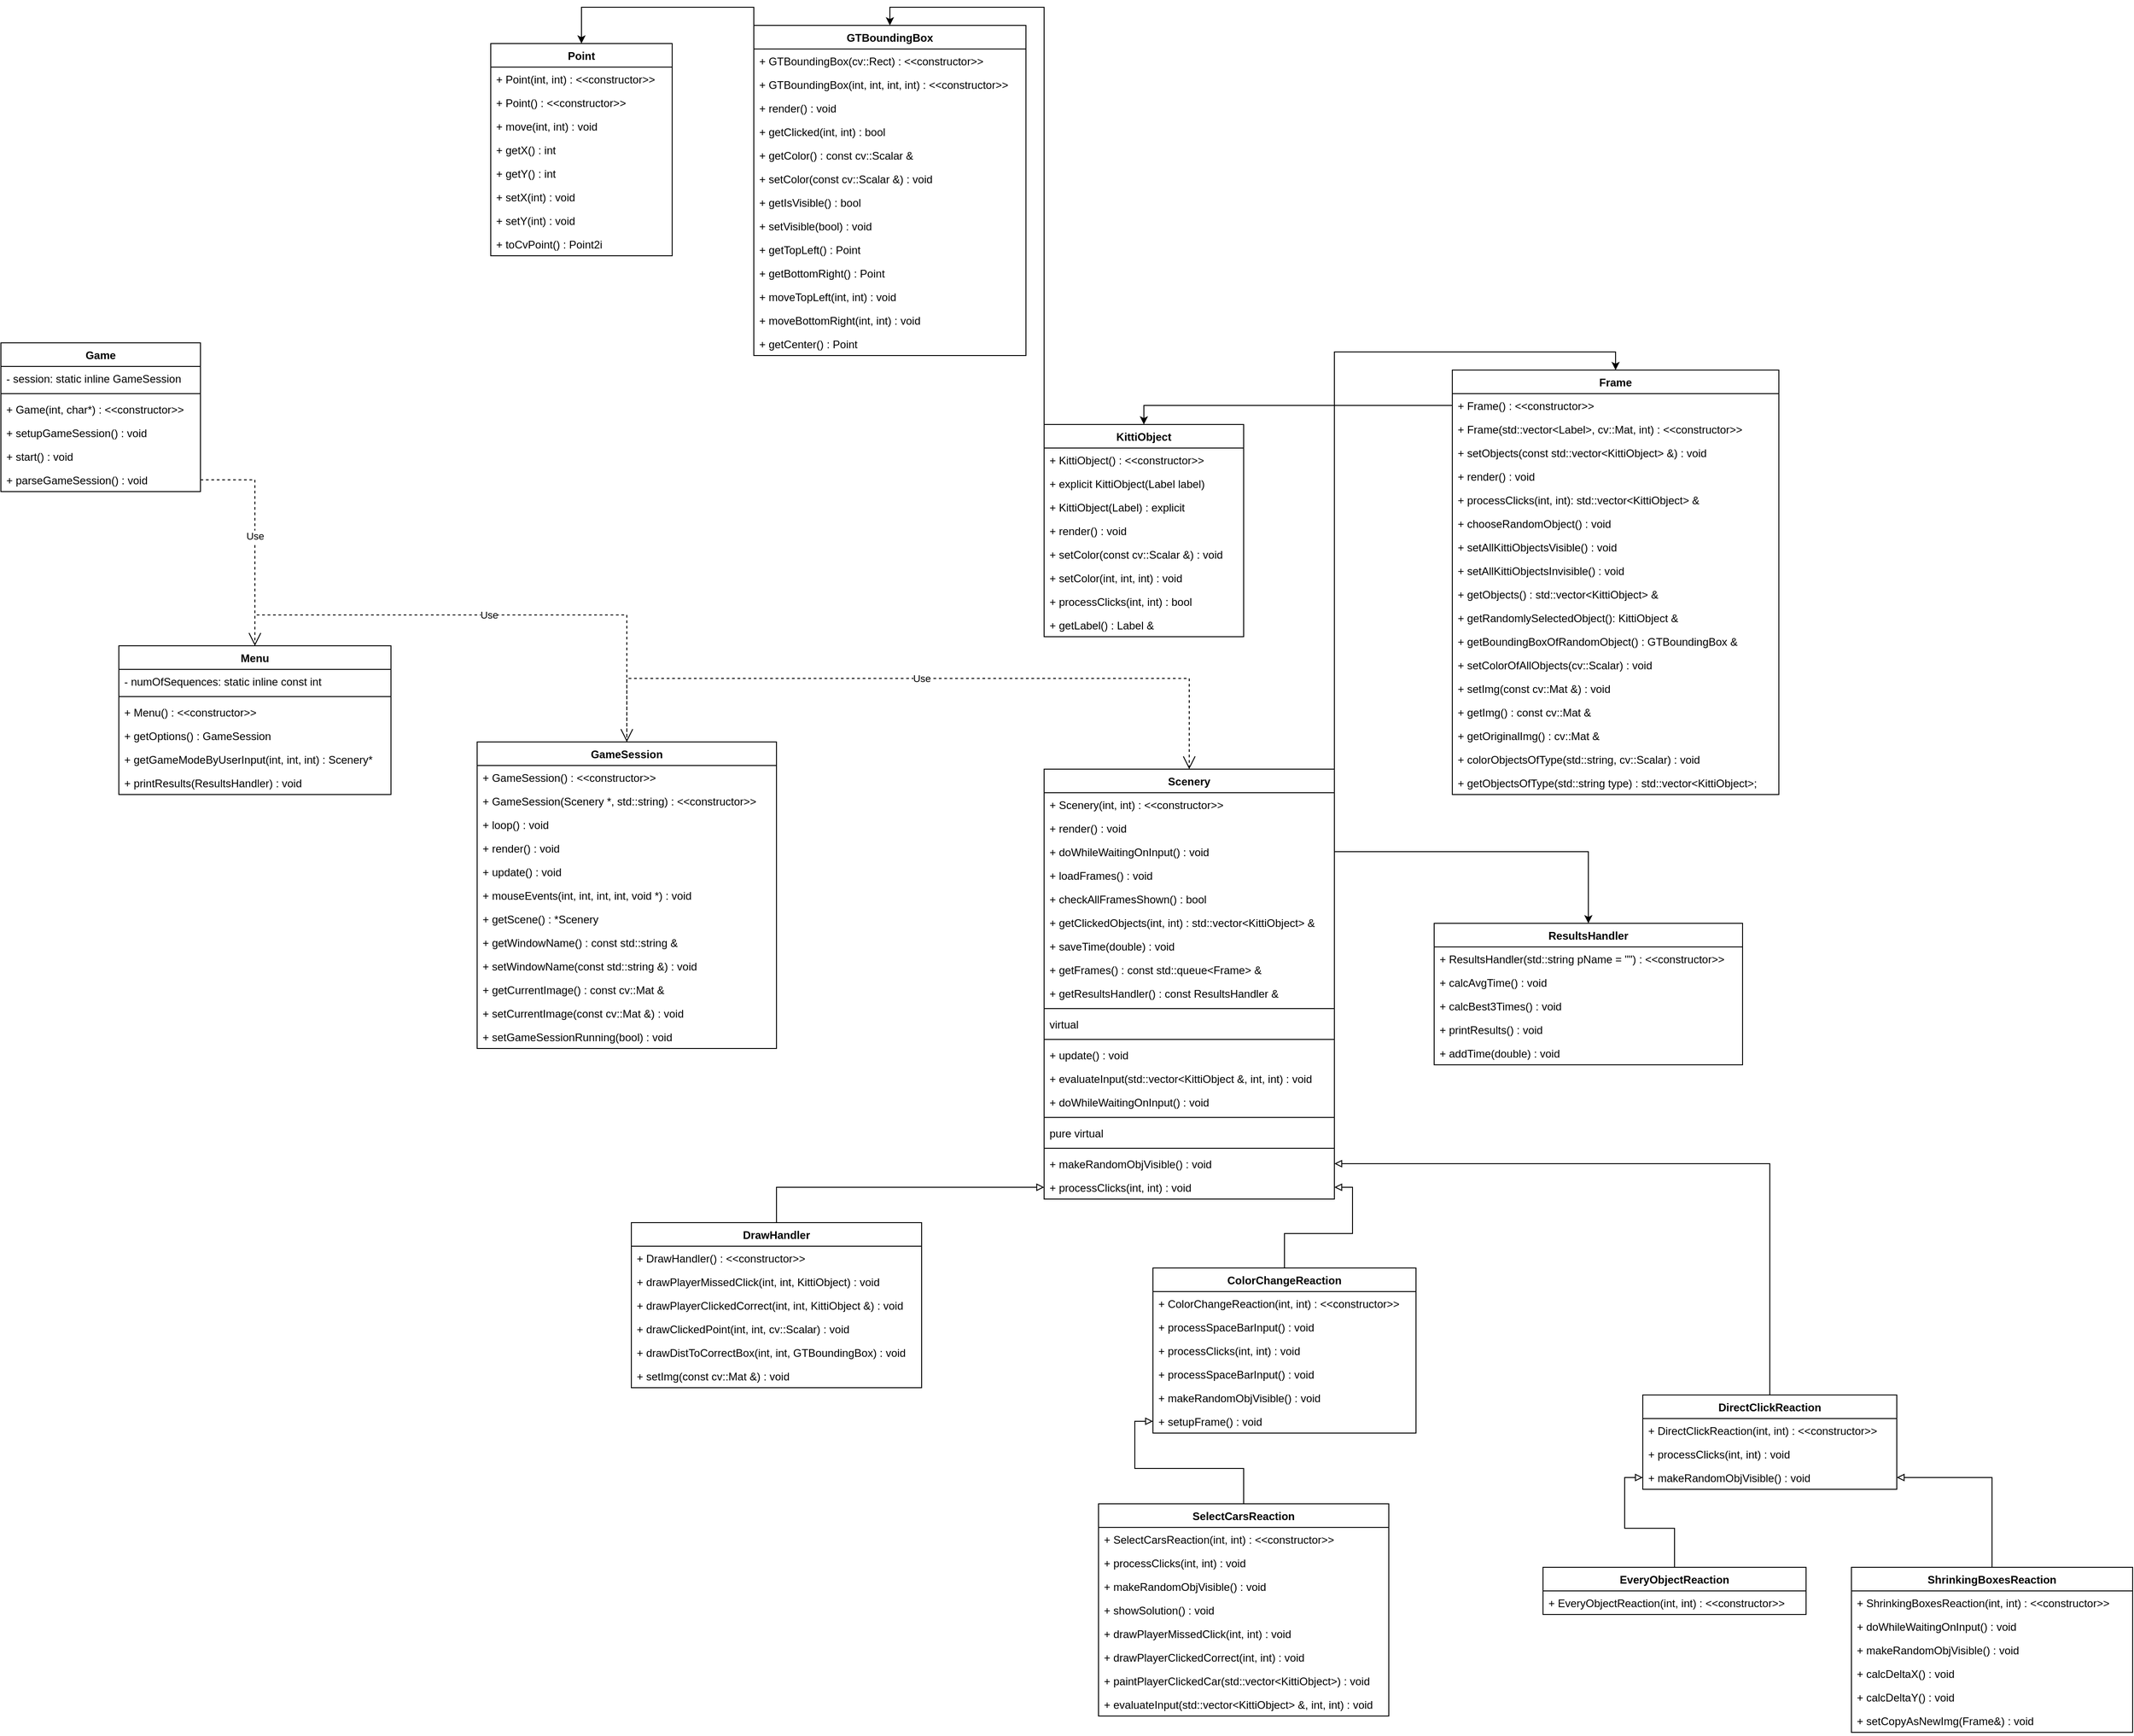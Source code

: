 <mxfile version="22.1.22" type="embed">
  <diagram id="x6piOwpeMdXFLb7wN4Yk" name="Page-1">
    <mxGraphModel dx="2147" dy="2115" grid="1" gridSize="10" guides="1" tooltips="1" connect="1" arrows="1" fold="1" page="1" pageScale="1" pageWidth="850" pageHeight="1100" math="0" shadow="0">
      <root>
        <mxCell id="0" />
        <mxCell id="1" parent="0" />
        <mxCell id="378" value="Game" style="swimlane;fontStyle=1;childLayout=stackLayout;horizontal=1;startSize=26;horizontalStack=0;resizeParent=1;resizeParentMax=0;resizeLast=0;collapsible=1;marginBottom=0;" vertex="1" parent="1">
          <mxGeometry x="-430" y="-30" width="220" height="164" as="geometry" />
        </mxCell>
        <mxCell id="379" value="- session: static inline GameSession" style="text;strokeColor=none;fillColor=none;align=left;verticalAlign=top;spacingLeft=4;spacingRight=4;overflow=hidden;rotatable=0;points=[[0,0.5],[1,0.5]];portConstraint=eastwest;" vertex="1" parent="378">
          <mxGeometry y="26" width="220" height="26" as="geometry" />
        </mxCell>
        <mxCell id="380" value="" style="line;strokeWidth=1;fillColor=none;align=left;verticalAlign=middle;spacingTop=-1;spacingLeft=3;spacingRight=3;rotatable=0;labelPosition=right;points=[];portConstraint=eastwest;" vertex="1" parent="378">
          <mxGeometry y="52" width="220" height="8" as="geometry" />
        </mxCell>
        <mxCell id="381" value="+ Game(int, char*) : &lt;&lt;constructor&gt;&gt;" style="text;strokeColor=none;fillColor=none;align=left;verticalAlign=top;spacingLeft=4;spacingRight=4;overflow=hidden;rotatable=0;points=[[0,0.5],[1,0.5]];portConstraint=eastwest;" vertex="1" parent="378">
          <mxGeometry y="60" width="220" height="26" as="geometry" />
        </mxCell>
        <mxCell id="382" value="+ setupGameSession() : void" style="text;strokeColor=none;fillColor=none;align=left;verticalAlign=top;spacingLeft=4;spacingRight=4;overflow=hidden;rotatable=0;points=[[0,0.5],[1,0.5]];portConstraint=eastwest;" vertex="1" parent="378">
          <mxGeometry y="86" width="220" height="26" as="geometry" />
        </mxCell>
        <mxCell id="383" value="+ start() : void" style="text;strokeColor=none;fillColor=none;align=left;verticalAlign=top;spacingLeft=4;spacingRight=4;overflow=hidden;rotatable=0;points=[[0,0.5],[1,0.5]];portConstraint=eastwest;" vertex="1" parent="378">
          <mxGeometry y="112" width="220" height="26" as="geometry" />
        </mxCell>
        <mxCell id="384" value="+ parseGameSession() : void" style="text;strokeColor=none;fillColor=none;align=left;verticalAlign=top;spacingLeft=4;spacingRight=4;overflow=hidden;rotatable=0;points=[[0,0.5],[1,0.5]];portConstraint=eastwest;" vertex="1" parent="378">
          <mxGeometry y="138" width="220" height="26" as="geometry" />
        </mxCell>
        <mxCell id="385" value="GameSession  " style="swimlane;fontStyle=1;childLayout=stackLayout;horizontal=1;startSize=26;horizontalStack=0;resizeParent=1;resizeParentMax=0;resizeLast=0;collapsible=1;marginBottom=0;" vertex="1" parent="1">
          <mxGeometry x="95" y="410" width="330" height="338" as="geometry" />
        </mxCell>
        <mxCell id="386" value="+ GameSession() : &lt;&lt;constructor&gt;&gt;" style="text;strokeColor=none;fillColor=none;align=left;verticalAlign=top;spacingLeft=4;spacingRight=4;overflow=hidden;rotatable=0;points=[[0,0.5],[1,0.5]];portConstraint=eastwest;" vertex="1" parent="385">
          <mxGeometry y="26" width="330" height="26" as="geometry" />
        </mxCell>
        <mxCell id="387" value="+ GameSession(Scenery *, std::string) : &lt;&lt;constructor&gt;&gt;" style="text;strokeColor=none;fillColor=none;align=left;verticalAlign=top;spacingLeft=4;spacingRight=4;overflow=hidden;rotatable=0;points=[[0,0.5],[1,0.5]];portConstraint=eastwest;" vertex="1" parent="385">
          <mxGeometry y="52" width="330" height="26" as="geometry" />
        </mxCell>
        <mxCell id="388" value="+ loop() : void" style="text;strokeColor=none;fillColor=none;align=left;verticalAlign=top;spacingLeft=4;spacingRight=4;overflow=hidden;rotatable=0;points=[[0,0.5],[1,0.5]];portConstraint=eastwest;" vertex="1" parent="385">
          <mxGeometry y="78" width="330" height="26" as="geometry" />
        </mxCell>
        <mxCell id="389" value="+ render() : void" style="text;strokeColor=none;fillColor=none;align=left;verticalAlign=top;spacingLeft=4;spacingRight=4;overflow=hidden;rotatable=0;points=[[0,0.5],[1,0.5]];portConstraint=eastwest;" vertex="1" parent="385">
          <mxGeometry y="104" width="330" height="26" as="geometry" />
        </mxCell>
        <mxCell id="390" value="+ update() : void" style="text;strokeColor=none;fillColor=none;align=left;verticalAlign=top;spacingLeft=4;spacingRight=4;overflow=hidden;rotatable=0;points=[[0,0.5],[1,0.5]];portConstraint=eastwest;" vertex="1" parent="385">
          <mxGeometry y="130" width="330" height="26" as="geometry" />
        </mxCell>
        <mxCell id="391" value="+ mouseEvents(int, int, int, int, void *) : void" style="text;strokeColor=none;fillColor=none;align=left;verticalAlign=top;spacingLeft=4;spacingRight=4;overflow=hidden;rotatable=0;points=[[0,0.5],[1,0.5]];portConstraint=eastwest;" vertex="1" parent="385">
          <mxGeometry y="156" width="330" height="26" as="geometry" />
        </mxCell>
        <mxCell id="392" value="+ getScene() : *Scenery" style="text;strokeColor=none;fillColor=none;align=left;verticalAlign=top;spacingLeft=4;spacingRight=4;overflow=hidden;rotatable=0;points=[[0,0.5],[1,0.5]];portConstraint=eastwest;" vertex="1" parent="385">
          <mxGeometry y="182" width="330" height="26" as="geometry" />
        </mxCell>
        <mxCell id="393" value="+ getWindowName() : const std::string &amp;" style="text;strokeColor=none;fillColor=none;align=left;verticalAlign=top;spacingLeft=4;spacingRight=4;overflow=hidden;rotatable=0;points=[[0,0.5],[1,0.5]];portConstraint=eastwest;" vertex="1" parent="385">
          <mxGeometry y="208" width="330" height="26" as="geometry" />
        </mxCell>
        <mxCell id="394" value="+ setWindowName(const std::string &amp;) : void" style="text;strokeColor=none;fillColor=none;align=left;verticalAlign=top;spacingLeft=4;spacingRight=4;overflow=hidden;rotatable=0;points=[[0,0.5],[1,0.5]];portConstraint=eastwest;" vertex="1" parent="385">
          <mxGeometry y="234" width="330" height="26" as="geometry" />
        </mxCell>
        <mxCell id="395" value="+ getCurrentImage() : const cv::Mat &amp;" style="text;strokeColor=none;fillColor=none;align=left;verticalAlign=top;spacingLeft=4;spacingRight=4;overflow=hidden;rotatable=0;points=[[0,0.5],[1,0.5]];portConstraint=eastwest;" vertex="1" parent="385">
          <mxGeometry y="260" width="330" height="26" as="geometry" />
        </mxCell>
        <mxCell id="396" value="+ setCurrentImage(const cv::Mat &amp;) : void" style="text;strokeColor=none;fillColor=none;align=left;verticalAlign=top;spacingLeft=4;spacingRight=4;overflow=hidden;rotatable=0;points=[[0,0.5],[1,0.5]];portConstraint=eastwest;" vertex="1" parent="385">
          <mxGeometry y="286" width="330" height="26" as="geometry" />
        </mxCell>
        <mxCell id="397" value="+ setGameSessionRunning(bool) : void" style="text;strokeColor=none;fillColor=none;align=left;verticalAlign=top;spacingLeft=4;spacingRight=4;overflow=hidden;rotatable=0;points=[[0,0.5],[1,0.5]];portConstraint=eastwest;" vertex="1" parent="385">
          <mxGeometry y="312" width="330" height="26" as="geometry" />
        </mxCell>
        <mxCell id="398" value="Menu" style="swimlane;fontStyle=1;childLayout=stackLayout;horizontal=1;startSize=26;horizontalStack=0;resizeParent=1;resizeParentMax=0;resizeLast=0;collapsible=1;marginBottom=0;" vertex="1" parent="1">
          <mxGeometry x="-300" y="304" width="300" height="164" as="geometry" />
        </mxCell>
        <mxCell id="399" value="- numOfSequences: static inline const int" style="text;strokeColor=none;fillColor=none;align=left;verticalAlign=top;spacingLeft=4;spacingRight=4;overflow=hidden;rotatable=0;points=[[0,0.5],[1,0.5]];portConstraint=eastwest;" vertex="1" parent="398">
          <mxGeometry y="26" width="300" height="26" as="geometry" />
        </mxCell>
        <mxCell id="400" value="" style="line;strokeWidth=1;fillColor=none;align=left;verticalAlign=middle;spacingTop=-1;spacingLeft=3;spacingRight=3;rotatable=0;labelPosition=right;points=[];portConstraint=eastwest;" vertex="1" parent="398">
          <mxGeometry y="52" width="300" height="8" as="geometry" />
        </mxCell>
        <mxCell id="401" value="+ Menu() : &lt;&lt;constructor&gt;&gt;" style="text;strokeColor=none;fillColor=none;align=left;verticalAlign=top;spacingLeft=4;spacingRight=4;overflow=hidden;rotatable=0;points=[[0,0.5],[1,0.5]];portConstraint=eastwest;" vertex="1" parent="398">
          <mxGeometry y="60" width="300" height="26" as="geometry" />
        </mxCell>
        <mxCell id="402" value="+ getOptions() : GameSession" style="text;strokeColor=none;fillColor=none;align=left;verticalAlign=top;spacingLeft=4;spacingRight=4;overflow=hidden;rotatable=0;points=[[0,0.5],[1,0.5]];portConstraint=eastwest;" vertex="1" parent="398">
          <mxGeometry y="86" width="300" height="26" as="geometry" />
        </mxCell>
        <mxCell id="403" value="+ getGameModeByUserInput(int, int, int) : Scenery*" style="text;strokeColor=none;fillColor=none;align=left;verticalAlign=top;spacingLeft=4;spacingRight=4;overflow=hidden;rotatable=0;points=[[0,0.5],[1,0.5]];portConstraint=eastwest;" vertex="1" parent="398">
          <mxGeometry y="112" width="300" height="26" as="geometry" />
        </mxCell>
        <mxCell id="404" value="+ printResults(ResultsHandler) : void" style="text;strokeColor=none;fillColor=none;align=left;verticalAlign=top;spacingLeft=4;spacingRight=4;overflow=hidden;rotatable=0;points=[[0,0.5],[1,0.5]];portConstraint=eastwest;" vertex="1" parent="398">
          <mxGeometry y="138" width="300" height="26" as="geometry" />
        </mxCell>
        <mxCell id="405" value="DrawHandler" style="swimlane;fontStyle=1;childLayout=stackLayout;horizontal=1;startSize=26;horizontalStack=0;resizeParent=1;resizeParentMax=0;resizeLast=0;collapsible=1;marginBottom=0;" vertex="1" parent="1">
          <mxGeometry x="265" y="940" width="320" height="182" as="geometry" />
        </mxCell>
        <mxCell id="406" value="+ DrawHandler() : &lt;&lt;constructor&gt;&gt;" style="text;strokeColor=none;fillColor=none;align=left;verticalAlign=top;spacingLeft=4;spacingRight=4;overflow=hidden;rotatable=0;points=[[0,0.5],[1,0.5]];portConstraint=eastwest;" vertex="1" parent="405">
          <mxGeometry y="26" width="320" height="26" as="geometry" />
        </mxCell>
        <mxCell id="407" value="+ drawPlayerMissedClick(int, int, KittiObject) : void" style="text;strokeColor=none;fillColor=none;align=left;verticalAlign=top;spacingLeft=4;spacingRight=4;overflow=hidden;rotatable=0;points=[[0,0.5],[1,0.5]];portConstraint=eastwest;" vertex="1" parent="405">
          <mxGeometry y="52" width="320" height="26" as="geometry" />
        </mxCell>
        <mxCell id="408" value="+ drawPlayerClickedCorrect(int, int, KittiObject &amp;) : void" style="text;strokeColor=none;fillColor=none;align=left;verticalAlign=top;spacingLeft=4;spacingRight=4;overflow=hidden;rotatable=0;points=[[0,0.5],[1,0.5]];portConstraint=eastwest;" vertex="1" parent="405">
          <mxGeometry y="78" width="320" height="26" as="geometry" />
        </mxCell>
        <mxCell id="409" value="+ drawClickedPoint(int, int, cv::Scalar) : void" style="text;strokeColor=none;fillColor=none;align=left;verticalAlign=top;spacingLeft=4;spacingRight=4;overflow=hidden;rotatable=0;points=[[0,0.5],[1,0.5]];portConstraint=eastwest;" vertex="1" parent="405">
          <mxGeometry y="104" width="320" height="26" as="geometry" />
        </mxCell>
        <mxCell id="410" value="+ drawDistToCorrectBox(int, int, GTBoundingBox) : void" style="text;strokeColor=none;fillColor=none;align=left;verticalAlign=top;spacingLeft=4;spacingRight=4;overflow=hidden;rotatable=0;points=[[0,0.5],[1,0.5]];portConstraint=eastwest;" vertex="1" parent="405">
          <mxGeometry y="130" width="320" height="26" as="geometry" />
        </mxCell>
        <mxCell id="411" value="+ setImg(const cv::Mat &amp;) : void" style="text;strokeColor=none;fillColor=none;align=left;verticalAlign=top;spacingLeft=4;spacingRight=4;overflow=hidden;rotatable=0;points=[[0,0.5],[1,0.5]];portConstraint=eastwest;" vertex="1" parent="405">
          <mxGeometry y="156" width="320" height="26" as="geometry" />
        </mxCell>
        <mxCell id="412" value="Frame" style="swimlane;fontStyle=1;childLayout=stackLayout;horizontal=1;startSize=26;horizontalStack=0;resizeParent=1;resizeParentMax=0;resizeLast=0;collapsible=1;marginBottom=0;" vertex="1" parent="1">
          <mxGeometry x="1170" width="360" height="468" as="geometry" />
        </mxCell>
        <mxCell id="413" value="+ Frame() : &lt;&lt;constructor&gt;&gt;" style="text;strokeColor=none;fillColor=none;align=left;verticalAlign=top;spacingLeft=4;spacingRight=4;overflow=hidden;rotatable=0;points=[[0,0.5],[1,0.5]];portConstraint=eastwest;" vertex="1" parent="412">
          <mxGeometry y="26" width="360" height="26" as="geometry" />
        </mxCell>
        <mxCell id="414" value="+ Frame(std::vector&lt;Label&gt;, cv::Mat, int) : &lt;&lt;constructor&gt;&gt;" style="text;strokeColor=none;fillColor=none;align=left;verticalAlign=top;spacingLeft=4;spacingRight=4;overflow=hidden;rotatable=0;points=[[0,0.5],[1,0.5]];portConstraint=eastwest;" vertex="1" parent="412">
          <mxGeometry y="52" width="360" height="26" as="geometry" />
        </mxCell>
        <mxCell id="415" value="+ setObjects(const std::vector&lt;KittiObject&gt; &amp;) : void" style="text;strokeColor=none;fillColor=none;align=left;verticalAlign=top;spacingLeft=4;spacingRight=4;overflow=hidden;rotatable=0;points=[[0,0.5],[1,0.5]];portConstraint=eastwest;" vertex="1" parent="412">
          <mxGeometry y="78" width="360" height="26" as="geometry" />
        </mxCell>
        <mxCell id="416" value="+ render() : void" style="text;strokeColor=none;fillColor=none;align=left;verticalAlign=top;spacingLeft=4;spacingRight=4;overflow=hidden;rotatable=0;points=[[0,0.5],[1,0.5]];portConstraint=eastwest;" vertex="1" parent="412">
          <mxGeometry y="104" width="360" height="26" as="geometry" />
        </mxCell>
        <mxCell id="417" value="+ processClicks(int, int): std::vector&lt;KittiObject&gt; &amp;" style="text;strokeColor=none;fillColor=none;align=left;verticalAlign=top;spacingLeft=4;spacingRight=4;overflow=hidden;rotatable=0;points=[[0,0.5],[1,0.5]];portConstraint=eastwest;" vertex="1" parent="412">
          <mxGeometry y="130" width="360" height="26" as="geometry" />
        </mxCell>
        <mxCell id="418" value="+ chooseRandomObject() : void" style="text;strokeColor=none;fillColor=none;align=left;verticalAlign=top;spacingLeft=4;spacingRight=4;overflow=hidden;rotatable=0;points=[[0,0.5],[1,0.5]];portConstraint=eastwest;" vertex="1" parent="412">
          <mxGeometry y="156" width="360" height="26" as="geometry" />
        </mxCell>
        <mxCell id="419" value="+ setAllKittiObjectsVisible() : void" style="text;strokeColor=none;fillColor=none;align=left;verticalAlign=top;spacingLeft=4;spacingRight=4;overflow=hidden;rotatable=0;points=[[0,0.5],[1,0.5]];portConstraint=eastwest;" vertex="1" parent="412">
          <mxGeometry y="182" width="360" height="26" as="geometry" />
        </mxCell>
        <mxCell id="420" value="+ setAllKittiObjectsInvisible() : void" style="text;strokeColor=none;fillColor=none;align=left;verticalAlign=top;spacingLeft=4;spacingRight=4;overflow=hidden;rotatable=0;points=[[0,0.5],[1,0.5]];portConstraint=eastwest;" vertex="1" parent="412">
          <mxGeometry y="208" width="360" height="26" as="geometry" />
        </mxCell>
        <mxCell id="421" value="+ getObjects() : std::vector&lt;KittiObject&gt; &amp;" style="text;strokeColor=none;fillColor=none;align=left;verticalAlign=top;spacingLeft=4;spacingRight=4;overflow=hidden;rotatable=0;points=[[0,0.5],[1,0.5]];portConstraint=eastwest;" vertex="1" parent="412">
          <mxGeometry y="234" width="360" height="26" as="geometry" />
        </mxCell>
        <mxCell id="422" value="+ getRandomlySelectedObject(): KittiObject &amp;" style="text;strokeColor=none;fillColor=none;align=left;verticalAlign=top;spacingLeft=4;spacingRight=4;overflow=hidden;rotatable=0;points=[[0,0.5],[1,0.5]];portConstraint=eastwest;" vertex="1" parent="412">
          <mxGeometry y="260" width="360" height="26" as="geometry" />
        </mxCell>
        <mxCell id="423" value="+ getBoundingBoxOfRandomObject() : GTBoundingBox &amp;" style="text;strokeColor=none;fillColor=none;align=left;verticalAlign=top;spacingLeft=4;spacingRight=4;overflow=hidden;rotatable=0;points=[[0,0.5],[1,0.5]];portConstraint=eastwest;" vertex="1" parent="412">
          <mxGeometry y="286" width="360" height="26" as="geometry" />
        </mxCell>
        <mxCell id="424" value="+ setColorOfAllObjects(cv::Scalar) : void" style="text;strokeColor=none;fillColor=none;align=left;verticalAlign=top;spacingLeft=4;spacingRight=4;overflow=hidden;rotatable=0;points=[[0,0.5],[1,0.5]];portConstraint=eastwest;" vertex="1" parent="412">
          <mxGeometry y="312" width="360" height="26" as="geometry" />
        </mxCell>
        <mxCell id="425" value="+ setImg(const cv::Mat &amp;) : void" style="text;strokeColor=none;fillColor=none;align=left;verticalAlign=top;spacingLeft=4;spacingRight=4;overflow=hidden;rotatable=0;points=[[0,0.5],[1,0.5]];portConstraint=eastwest;" vertex="1" parent="412">
          <mxGeometry y="338" width="360" height="26" as="geometry" />
        </mxCell>
        <mxCell id="426" value="+ getImg() : const cv::Mat &amp;" style="text;strokeColor=none;fillColor=none;align=left;verticalAlign=top;spacingLeft=4;spacingRight=4;overflow=hidden;rotatable=0;points=[[0,0.5],[1,0.5]];portConstraint=eastwest;" vertex="1" parent="412">
          <mxGeometry y="364" width="360" height="26" as="geometry" />
        </mxCell>
        <mxCell id="427" value="+ getOriginalImg() : cv::Mat &amp;" style="text;strokeColor=none;fillColor=none;align=left;verticalAlign=top;spacingLeft=4;spacingRight=4;overflow=hidden;rotatable=0;points=[[0,0.5],[1,0.5]];portConstraint=eastwest;" vertex="1" parent="412">
          <mxGeometry y="390" width="360" height="26" as="geometry" />
        </mxCell>
        <mxCell id="428" value="+ colorObjectsOfType(std::string, cv::Scalar) : void" style="text;strokeColor=none;fillColor=none;align=left;verticalAlign=top;spacingLeft=4;spacingRight=4;overflow=hidden;rotatable=0;points=[[0,0.5],[1,0.5]];portConstraint=eastwest;" vertex="1" parent="412">
          <mxGeometry y="416" width="360" height="26" as="geometry" />
        </mxCell>
        <mxCell id="429" value="+ getObjectsOfType(std::string type) : std::vector&lt;KittiObject&gt;;" style="text;strokeColor=none;fillColor=none;align=left;verticalAlign=top;spacingLeft=4;spacingRight=4;overflow=hidden;rotatable=0;points=[[0,0.5],[1,0.5]];portConstraint=eastwest;" vertex="1" parent="412">
          <mxGeometry y="442" width="360" height="26" as="geometry" />
        </mxCell>
        <mxCell id="531" style="edgeStyle=orthogonalEdgeStyle;rounded=0;orthogonalLoop=1;jettySize=auto;html=1;exitX=0;exitY=0;exitDx=0;exitDy=0;entryX=0.5;entryY=0;entryDx=0;entryDy=0;" edge="1" parent="1" source="430" target="495">
          <mxGeometry relative="1" as="geometry" />
        </mxCell>
        <mxCell id="430" value="KittiObject" style="swimlane;fontStyle=1;childLayout=stackLayout;horizontal=1;startSize=26;horizontalStack=0;resizeParent=1;resizeParentMax=0;resizeLast=0;collapsible=1;marginBottom=0;" vertex="1" parent="1">
          <mxGeometry x="720" y="60" width="220" height="234" as="geometry" />
        </mxCell>
        <mxCell id="431" value="+ KittiObject() : &lt;&lt;constructor&gt;&gt;" style="text;strokeColor=none;fillColor=none;align=left;verticalAlign=top;spacingLeft=4;spacingRight=4;overflow=hidden;rotatable=0;points=[[0,0.5],[1,0.5]];portConstraint=eastwest;" vertex="1" parent="430">
          <mxGeometry y="26" width="220" height="26" as="geometry" />
        </mxCell>
        <mxCell id="432" value="+ explicit KittiObject(Label label)" style="text;strokeColor=none;fillColor=none;align=left;verticalAlign=top;spacingLeft=4;spacingRight=4;overflow=hidden;rotatable=0;points=[[0,0.5],[1,0.5]];portConstraint=eastwest;" vertex="1" parent="430">
          <mxGeometry y="52" width="220" height="26" as="geometry" />
        </mxCell>
        <mxCell id="433" value="+ KittiObject(Label) : explicit" style="text;strokeColor=none;fillColor=none;align=left;verticalAlign=top;spacingLeft=4;spacingRight=4;overflow=hidden;rotatable=0;points=[[0,0.5],[1,0.5]];portConstraint=eastwest;" vertex="1" parent="430">
          <mxGeometry y="78" width="220" height="26" as="geometry" />
        </mxCell>
        <mxCell id="434" value="+ render() : void" style="text;strokeColor=none;fillColor=none;align=left;verticalAlign=top;spacingLeft=4;spacingRight=4;overflow=hidden;rotatable=0;points=[[0,0.5],[1,0.5]];portConstraint=eastwest;" vertex="1" parent="430">
          <mxGeometry y="104" width="220" height="26" as="geometry" />
        </mxCell>
        <mxCell id="435" value="+ setColor(const cv::Scalar &amp;) : void" style="text;strokeColor=none;fillColor=none;align=left;verticalAlign=top;spacingLeft=4;spacingRight=4;overflow=hidden;rotatable=0;points=[[0,0.5],[1,0.5]];portConstraint=eastwest;" vertex="1" parent="430">
          <mxGeometry y="130" width="220" height="26" as="geometry" />
        </mxCell>
        <mxCell id="436" value="+ setColor(int, int, int) : void" style="text;strokeColor=none;fillColor=none;align=left;verticalAlign=top;spacingLeft=4;spacingRight=4;overflow=hidden;rotatable=0;points=[[0,0.5],[1,0.5]];portConstraint=eastwest;" vertex="1" parent="430">
          <mxGeometry y="156" width="220" height="26" as="geometry" />
        </mxCell>
        <mxCell id="437" value="+ processClicks(int, int) : bool" style="text;strokeColor=none;fillColor=none;align=left;verticalAlign=top;spacingLeft=4;spacingRight=4;overflow=hidden;rotatable=0;points=[[0,0.5],[1,0.5]];portConstraint=eastwest;" vertex="1" parent="430">
          <mxGeometry y="182" width="220" height="26" as="geometry" />
        </mxCell>
        <mxCell id="438" value="+ getLabel() : Label &amp;" style="text;strokeColor=none;fillColor=none;align=left;verticalAlign=top;spacingLeft=4;spacingRight=4;overflow=hidden;rotatable=0;points=[[0,0.5],[1,0.5]];portConstraint=eastwest;" vertex="1" parent="430">
          <mxGeometry y="208" width="220" height="26" as="geometry" />
        </mxCell>
        <mxCell id="439" value="ResultsHandler" style="swimlane;fontStyle=1;childLayout=stackLayout;horizontal=1;startSize=26;horizontalStack=0;resizeParent=1;resizeParentMax=0;resizeLast=0;collapsible=1;marginBottom=0;" vertex="1" parent="1">
          <mxGeometry x="1150" y="610" width="340" height="156" as="geometry" />
        </mxCell>
        <mxCell id="440" value="+ ResultsHandler(std::string pName = &quot;&quot;) : &lt;&lt;constructor&gt;&gt;" style="text;strokeColor=none;fillColor=none;align=left;verticalAlign=top;spacingLeft=4;spacingRight=4;overflow=hidden;rotatable=0;points=[[0,0.5],[1,0.5]];portConstraint=eastwest;" vertex="1" parent="439">
          <mxGeometry y="26" width="340" height="26" as="geometry" />
        </mxCell>
        <mxCell id="441" value="+ calcAvgTime() : void" style="text;strokeColor=none;fillColor=none;align=left;verticalAlign=top;spacingLeft=4;spacingRight=4;overflow=hidden;rotatable=0;points=[[0,0.5],[1,0.5]];portConstraint=eastwest;" vertex="1" parent="439">
          <mxGeometry y="52" width="340" height="26" as="geometry" />
        </mxCell>
        <mxCell id="442" value="+ calcBest3Times() : void" style="text;strokeColor=none;fillColor=none;align=left;verticalAlign=top;spacingLeft=4;spacingRight=4;overflow=hidden;rotatable=0;points=[[0,0.5],[1,0.5]];portConstraint=eastwest;" vertex="1" parent="439">
          <mxGeometry y="78" width="340" height="26" as="geometry" />
        </mxCell>
        <mxCell id="443" value="+ printResults() : void" style="text;strokeColor=none;fillColor=none;align=left;verticalAlign=top;spacingLeft=4;spacingRight=4;overflow=hidden;rotatable=0;points=[[0,0.5],[1,0.5]];portConstraint=eastwest;" vertex="1" parent="439">
          <mxGeometry y="104" width="340" height="26" as="geometry" />
        </mxCell>
        <mxCell id="444" value="+ addTime(double) : void" style="text;strokeColor=none;fillColor=none;align=left;verticalAlign=top;spacingLeft=4;spacingRight=4;overflow=hidden;rotatable=0;points=[[0,0.5],[1,0.5]];portConstraint=eastwest;" vertex="1" parent="439">
          <mxGeometry y="130" width="340" height="26" as="geometry" />
        </mxCell>
        <mxCell id="522" style="edgeStyle=orthogonalEdgeStyle;rounded=0;orthogonalLoop=1;jettySize=auto;html=1;exitX=1;exitY=0;exitDx=0;exitDy=0;entryX=0.5;entryY=0;entryDx=0;entryDy=0;" edge="1" parent="1" source="445" target="412">
          <mxGeometry relative="1" as="geometry" />
        </mxCell>
        <mxCell id="445" value="Scenery" style="swimlane;fontStyle=1;childLayout=stackLayout;horizontal=1;startSize=26;horizontalStack=0;resizeParent=1;resizeParentMax=0;resizeLast=0;collapsible=1;marginBottom=0;" vertex="1" parent="1">
          <mxGeometry x="720" y="440" width="320" height="474" as="geometry" />
        </mxCell>
        <mxCell id="446" value="+ Scenery(int, int) : &lt;&lt;constructor&gt;&gt;" style="text;strokeColor=none;fillColor=none;align=left;verticalAlign=top;spacingLeft=4;spacingRight=4;overflow=hidden;rotatable=0;points=[[0,0.5],[1,0.5]];portConstraint=eastwest;" vertex="1" parent="445">
          <mxGeometry y="26" width="320" height="26" as="geometry" />
        </mxCell>
        <mxCell id="447" value="+ render() : void" style="text;strokeColor=none;fillColor=none;align=left;verticalAlign=top;spacingLeft=4;spacingRight=4;overflow=hidden;rotatable=0;points=[[0,0.5],[1,0.5]];portConstraint=eastwest;" vertex="1" parent="445">
          <mxGeometry y="52" width="320" height="26" as="geometry" />
        </mxCell>
        <mxCell id="448" value="+ doWhileWaitingOnInput() : void" style="text;strokeColor=none;fillColor=none;align=left;verticalAlign=top;spacingLeft=4;spacingRight=4;overflow=hidden;rotatable=0;points=[[0,0.5],[1,0.5]];portConstraint=eastwest;" vertex="1" parent="445">
          <mxGeometry y="78" width="320" height="26" as="geometry" />
        </mxCell>
        <mxCell id="449" value="+ loadFrames() : void" style="text;strokeColor=none;fillColor=none;align=left;verticalAlign=top;spacingLeft=4;spacingRight=4;overflow=hidden;rotatable=0;points=[[0,0.5],[1,0.5]];portConstraint=eastwest;" vertex="1" parent="445">
          <mxGeometry y="104" width="320" height="26" as="geometry" />
        </mxCell>
        <mxCell id="450" value="+ checkAllFramesShown() : bool" style="text;strokeColor=none;fillColor=none;align=left;verticalAlign=top;spacingLeft=4;spacingRight=4;overflow=hidden;rotatable=0;points=[[0,0.5],[1,0.5]];portConstraint=eastwest;" vertex="1" parent="445">
          <mxGeometry y="130" width="320" height="26" as="geometry" />
        </mxCell>
        <mxCell id="451" value="+ getClickedObjects(int, int) : std::vector&lt;KittiObject&gt; &amp;" style="text;strokeColor=none;fillColor=none;align=left;verticalAlign=top;spacingLeft=4;spacingRight=4;overflow=hidden;rotatable=0;points=[[0,0.5],[1,0.5]];portConstraint=eastwest;" vertex="1" parent="445">
          <mxGeometry y="156" width="320" height="26" as="geometry" />
        </mxCell>
        <mxCell id="452" value="+ saveTime(double) : void" style="text;strokeColor=none;fillColor=none;align=left;verticalAlign=top;spacingLeft=4;spacingRight=4;overflow=hidden;rotatable=0;points=[[0,0.5],[1,0.5]];portConstraint=eastwest;" vertex="1" parent="445">
          <mxGeometry y="182" width="320" height="26" as="geometry" />
        </mxCell>
        <mxCell id="453" value="+ getFrames() : const std::queue&lt;Frame&gt; &amp;" style="text;strokeColor=none;fillColor=none;align=left;verticalAlign=top;spacingLeft=4;spacingRight=4;overflow=hidden;rotatable=0;points=[[0,0.5],[1,0.5]];portConstraint=eastwest;" vertex="1" parent="445">
          <mxGeometry y="208" width="320" height="26" as="geometry" />
        </mxCell>
        <mxCell id="454" value="+ getResultsHandler() : const ResultsHandler &amp;" style="text;strokeColor=none;fillColor=none;align=left;verticalAlign=top;spacingLeft=4;spacingRight=4;overflow=hidden;rotatable=0;points=[[0,0.5],[1,0.5]];portConstraint=eastwest;" vertex="1" parent="445">
          <mxGeometry y="234" width="320" height="26" as="geometry" />
        </mxCell>
        <mxCell id="455" value="" style="line;strokeWidth=1;fillColor=none;align=left;verticalAlign=middle;spacingTop=-1;spacingLeft=3;spacingRight=3;rotatable=0;labelPosition=right;points=[];portConstraint=eastwest;" vertex="1" parent="445">
          <mxGeometry y="260" width="320" height="8" as="geometry" />
        </mxCell>
        <mxCell id="456" value="virtual" style="text;strokeColor=none;fillColor=none;align=left;verticalAlign=top;spacingLeft=4;spacingRight=4;overflow=hidden;rotatable=0;points=[[0,0.5],[1,0.5]];portConstraint=eastwest;" vertex="1" parent="445">
          <mxGeometry y="268" width="320" height="26" as="geometry" />
        </mxCell>
        <mxCell id="457" value="" style="line;strokeWidth=1;fillColor=none;align=left;verticalAlign=middle;spacingTop=-1;spacingLeft=3;spacingRight=3;rotatable=0;labelPosition=right;points=[];portConstraint=eastwest;" vertex="1" parent="445">
          <mxGeometry y="294" width="320" height="8" as="geometry" />
        </mxCell>
        <mxCell id="458" value="+ update() : void" style="text;strokeColor=none;fillColor=none;align=left;verticalAlign=top;spacingLeft=4;spacingRight=4;overflow=hidden;rotatable=0;points=[[0,0.5],[1,0.5]];portConstraint=eastwest;" vertex="1" parent="445">
          <mxGeometry y="302" width="320" height="26" as="geometry" />
        </mxCell>
        <mxCell id="459" value="+ evaluateInput(std::vector&lt;KittiObject &amp;, int, int) : void" style="text;strokeColor=none;fillColor=none;align=left;verticalAlign=top;spacingLeft=4;spacingRight=4;overflow=hidden;rotatable=0;points=[[0,0.5],[1,0.5]];portConstraint=eastwest;" vertex="1" parent="445">
          <mxGeometry y="328" width="320" height="26" as="geometry" />
        </mxCell>
        <mxCell id="460" value="+ doWhileWaitingOnInput() : void" style="text;strokeColor=none;fillColor=none;align=left;verticalAlign=top;spacingLeft=4;spacingRight=4;overflow=hidden;rotatable=0;points=[[0,0.5],[1,0.5]];portConstraint=eastwest;" vertex="1" parent="445">
          <mxGeometry y="354" width="320" height="26" as="geometry" />
        </mxCell>
        <mxCell id="461" value="" style="line;strokeWidth=1;fillColor=none;align=left;verticalAlign=middle;spacingTop=-1;spacingLeft=3;spacingRight=3;rotatable=0;labelPosition=right;points=[];portConstraint=eastwest;" vertex="1" parent="445">
          <mxGeometry y="380" width="320" height="8" as="geometry" />
        </mxCell>
        <mxCell id="462" value="pure virtual" style="text;strokeColor=none;fillColor=none;align=left;verticalAlign=top;spacingLeft=4;spacingRight=4;overflow=hidden;rotatable=0;points=[[0,0.5],[1,0.5]];portConstraint=eastwest;" vertex="1" parent="445">
          <mxGeometry y="388" width="320" height="26" as="geometry" />
        </mxCell>
        <mxCell id="463" value="" style="line;strokeWidth=1;fillColor=none;align=left;verticalAlign=middle;spacingTop=-1;spacingLeft=3;spacingRight=3;rotatable=0;labelPosition=right;points=[];portConstraint=eastwest;" vertex="1" parent="445">
          <mxGeometry y="414" width="320" height="8" as="geometry" />
        </mxCell>
        <mxCell id="464" value="+ makeRandomObjVisible() : void" style="text;strokeColor=none;fillColor=none;align=left;verticalAlign=top;spacingLeft=4;spacingRight=4;overflow=hidden;rotatable=0;points=[[0,0.5],[1,0.5]];portConstraint=eastwest;" vertex="1" parent="445">
          <mxGeometry y="422" width="320" height="26" as="geometry" />
        </mxCell>
        <mxCell id="465" value="+ processClicks(int, int) : void" style="text;strokeColor=none;fillColor=none;align=left;verticalAlign=top;spacingLeft=4;spacingRight=4;overflow=hidden;rotatable=0;points=[[0,0.5],[1,0.5]];portConstraint=eastwest;" vertex="1" parent="445">
          <mxGeometry y="448" width="320" height="26" as="geometry" />
        </mxCell>
        <mxCell id="466" value="ColorChangeReaction  " style="swimlane;fontStyle=1;childLayout=stackLayout;horizontal=1;startSize=26;horizontalStack=0;resizeParent=1;resizeParentMax=0;resizeLast=0;collapsible=1;marginBottom=0;" vertex="1" parent="1">
          <mxGeometry x="840" y="990" width="290" height="182" as="geometry" />
        </mxCell>
        <mxCell id="467" value="+ ColorChangeReaction(int, int) : &lt;&lt;constructor&gt;&gt;" style="text;strokeColor=none;fillColor=none;align=left;verticalAlign=top;spacingLeft=4;spacingRight=4;overflow=hidden;rotatable=0;points=[[0,0.5],[1,0.5]];portConstraint=eastwest;" vertex="1" parent="466">
          <mxGeometry y="26" width="290" height="26" as="geometry" />
        </mxCell>
        <mxCell id="468" value="+ processSpaceBarInput() : void" style="text;strokeColor=none;fillColor=none;align=left;verticalAlign=top;spacingLeft=4;spacingRight=4;overflow=hidden;rotatable=0;points=[[0,0.5],[1,0.5]];portConstraint=eastwest;" vertex="1" parent="466">
          <mxGeometry y="52" width="290" height="26" as="geometry" />
        </mxCell>
        <mxCell id="469" value="+ processClicks(int, int) : void" style="text;strokeColor=none;fillColor=none;align=left;verticalAlign=top;spacingLeft=4;spacingRight=4;overflow=hidden;rotatable=0;points=[[0,0.5],[1,0.5]];portConstraint=eastwest;" vertex="1" parent="466">
          <mxGeometry y="78" width="290" height="26" as="geometry" />
        </mxCell>
        <mxCell id="470" value="+ processSpaceBarInput() : void" style="text;strokeColor=none;fillColor=none;align=left;verticalAlign=top;spacingLeft=4;spacingRight=4;overflow=hidden;rotatable=0;points=[[0,0.5],[1,0.5]];portConstraint=eastwest;" vertex="1" parent="466">
          <mxGeometry y="104" width="290" height="26" as="geometry" />
        </mxCell>
        <mxCell id="471" value="+ makeRandomObjVisible() : void" style="text;strokeColor=none;fillColor=none;align=left;verticalAlign=top;spacingLeft=4;spacingRight=4;overflow=hidden;rotatable=0;points=[[0,0.5],[1,0.5]];portConstraint=eastwest;" vertex="1" parent="466">
          <mxGeometry y="130" width="290" height="26" as="geometry" />
        </mxCell>
        <mxCell id="472" value="+ setupFrame() : void" style="text;strokeColor=none;fillColor=none;align=left;verticalAlign=top;spacingLeft=4;spacingRight=4;overflow=hidden;rotatable=0;points=[[0,0.5],[1,0.5]];portConstraint=eastwest;" vertex="1" parent="466">
          <mxGeometry y="156" width="290" height="26" as="geometry" />
        </mxCell>
        <mxCell id="473" value="DirectClickReaction" style="swimlane;fontStyle=1;childLayout=stackLayout;horizontal=1;startSize=26;horizontalStack=0;resizeParent=1;resizeParentMax=0;resizeLast=0;collapsible=1;marginBottom=0;" vertex="1" parent="1">
          <mxGeometry x="1380" y="1130" width="280" height="104" as="geometry" />
        </mxCell>
        <mxCell id="474" value="+ DirectClickReaction(int, int) : &lt;&lt;constructor&gt;&gt;" style="text;strokeColor=none;fillColor=none;align=left;verticalAlign=top;spacingLeft=4;spacingRight=4;overflow=hidden;rotatable=0;points=[[0,0.5],[1,0.5]];portConstraint=eastwest;" vertex="1" parent="473">
          <mxGeometry y="26" width="280" height="26" as="geometry" />
        </mxCell>
        <mxCell id="475" value="+ processClicks(int, int) : void" style="text;strokeColor=none;fillColor=none;align=left;verticalAlign=top;spacingLeft=4;spacingRight=4;overflow=hidden;rotatable=0;points=[[0,0.5],[1,0.5]];portConstraint=eastwest;" vertex="1" parent="473">
          <mxGeometry y="52" width="280" height="26" as="geometry" />
        </mxCell>
        <mxCell id="476" value="+ makeRandomObjVisible() : void" style="text;strokeColor=none;fillColor=none;align=left;verticalAlign=top;spacingLeft=4;spacingRight=4;overflow=hidden;rotatable=0;points=[[0,0.5],[1,0.5]];portConstraint=eastwest;" vertex="1" parent="473">
          <mxGeometry y="78" width="280" height="26" as="geometry" />
        </mxCell>
        <mxCell id="477" value="EveryObjectReaction" style="swimlane;fontStyle=1;childLayout=stackLayout;horizontal=1;startSize=26;horizontalStack=0;resizeParent=1;resizeParentMax=0;resizeLast=0;collapsible=1;marginBottom=0;" vertex="1" parent="1">
          <mxGeometry x="1270" y="1320" width="290" height="52" as="geometry" />
        </mxCell>
        <mxCell id="478" value="+ EveryObjectReaction(int, int) : &lt;&lt;constructor&gt;&gt;" style="text;strokeColor=none;fillColor=none;align=left;verticalAlign=top;spacingLeft=4;spacingRight=4;overflow=hidden;rotatable=0;points=[[0,0.5],[1,0.5]];portConstraint=eastwest;" vertex="1" parent="477">
          <mxGeometry y="26" width="290" height="26" as="geometry" />
        </mxCell>
        <mxCell id="479" value="SelectCarsReaction" style="swimlane;fontStyle=1;childLayout=stackLayout;horizontal=1;startSize=26;horizontalStack=0;resizeParent=1;resizeParentMax=0;resizeLast=0;collapsible=1;marginBottom=0;" vertex="1" parent="1">
          <mxGeometry x="780" y="1250" width="320" height="234" as="geometry" />
        </mxCell>
        <mxCell id="480" value="+ SelectCarsReaction(int, int) : &lt;&lt;constructor&gt;&gt;" style="text;strokeColor=none;fillColor=none;align=left;verticalAlign=top;spacingLeft=4;spacingRight=4;overflow=hidden;rotatable=0;points=[[0,0.5],[1,0.5]];portConstraint=eastwest;" vertex="1" parent="479">
          <mxGeometry y="26" width="320" height="26" as="geometry" />
        </mxCell>
        <mxCell id="481" value="+ processClicks(int, int) : void" style="text;strokeColor=none;fillColor=none;align=left;verticalAlign=top;spacingLeft=4;spacingRight=4;overflow=hidden;rotatable=0;points=[[0,0.5],[1,0.5]];portConstraint=eastwest;" vertex="1" parent="479">
          <mxGeometry y="52" width="320" height="26" as="geometry" />
        </mxCell>
        <mxCell id="482" value="+ makeRandomObjVisible() : void" style="text;strokeColor=none;fillColor=none;align=left;verticalAlign=top;spacingLeft=4;spacingRight=4;overflow=hidden;rotatable=0;points=[[0,0.5],[1,0.5]];portConstraint=eastwest;" vertex="1" parent="479">
          <mxGeometry y="78" width="320" height="26" as="geometry" />
        </mxCell>
        <mxCell id="483" value="+ showSolution() : void" style="text;strokeColor=none;fillColor=none;align=left;verticalAlign=top;spacingLeft=4;spacingRight=4;overflow=hidden;rotatable=0;points=[[0,0.5],[1,0.5]];portConstraint=eastwest;" vertex="1" parent="479">
          <mxGeometry y="104" width="320" height="26" as="geometry" />
        </mxCell>
        <mxCell id="484" value="+ drawPlayerMissedClick(int, int) : void" style="text;strokeColor=none;fillColor=none;align=left;verticalAlign=top;spacingLeft=4;spacingRight=4;overflow=hidden;rotatable=0;points=[[0,0.5],[1,0.5]];portConstraint=eastwest;" vertex="1" parent="479">
          <mxGeometry y="130" width="320" height="26" as="geometry" />
        </mxCell>
        <mxCell id="485" value="+ drawPlayerClickedCorrect(int, int) : void" style="text;strokeColor=none;fillColor=none;align=left;verticalAlign=top;spacingLeft=4;spacingRight=4;overflow=hidden;rotatable=0;points=[[0,0.5],[1,0.5]];portConstraint=eastwest;" vertex="1" parent="479">
          <mxGeometry y="156" width="320" height="26" as="geometry" />
        </mxCell>
        <mxCell id="486" value="+ paintPlayerClickedCar(std::vector&lt;KittiObject&gt;) : void" style="text;strokeColor=none;fillColor=none;align=left;verticalAlign=top;spacingLeft=4;spacingRight=4;overflow=hidden;rotatable=0;points=[[0,0.5],[1,0.5]];portConstraint=eastwest;" vertex="1" parent="479">
          <mxGeometry y="182" width="320" height="26" as="geometry" />
        </mxCell>
        <mxCell id="487" value="+ evaluateInput(std::vector&lt;KittiObject&gt; &amp;, int, int) : void" style="text;strokeColor=none;fillColor=none;align=left;verticalAlign=top;spacingLeft=4;spacingRight=4;overflow=hidden;rotatable=0;points=[[0,0.5],[1,0.5]];portConstraint=eastwest;" vertex="1" parent="479">
          <mxGeometry y="208" width="320" height="26" as="geometry" />
        </mxCell>
        <mxCell id="488" value="ShrinkingBoxesReaction" style="swimlane;fontStyle=1;childLayout=stackLayout;horizontal=1;startSize=26;horizontalStack=0;resizeParent=1;resizeParentMax=0;resizeLast=0;collapsible=1;marginBottom=0;" vertex="1" parent="1">
          <mxGeometry x="1610" y="1320" width="310" height="182" as="geometry" />
        </mxCell>
        <mxCell id="489" value="+ ShrinkingBoxesReaction(int, int) : &lt;&lt;constructor&gt;&gt;" style="text;strokeColor=none;fillColor=none;align=left;verticalAlign=top;spacingLeft=4;spacingRight=4;overflow=hidden;rotatable=0;points=[[0,0.5],[1,0.5]];portConstraint=eastwest;" vertex="1" parent="488">
          <mxGeometry y="26" width="310" height="26" as="geometry" />
        </mxCell>
        <mxCell id="490" value="+ doWhileWaitingOnInput() : void" style="text;strokeColor=none;fillColor=none;align=left;verticalAlign=top;spacingLeft=4;spacingRight=4;overflow=hidden;rotatable=0;points=[[0,0.5],[1,0.5]];portConstraint=eastwest;" vertex="1" parent="488">
          <mxGeometry y="52" width="310" height="26" as="geometry" />
        </mxCell>
        <mxCell id="491" value="+ makeRandomObjVisible() : void" style="text;strokeColor=none;fillColor=none;align=left;verticalAlign=top;spacingLeft=4;spacingRight=4;overflow=hidden;rotatable=0;points=[[0,0.5],[1,0.5]];portConstraint=eastwest;" vertex="1" parent="488">
          <mxGeometry y="78" width="310" height="26" as="geometry" />
        </mxCell>
        <mxCell id="492" value="+ calcDeltaX() : void" style="text;strokeColor=none;fillColor=none;align=left;verticalAlign=top;spacingLeft=4;spacingRight=4;overflow=hidden;rotatable=0;points=[[0,0.5],[1,0.5]];portConstraint=eastwest;" vertex="1" parent="488">
          <mxGeometry y="104" width="310" height="26" as="geometry" />
        </mxCell>
        <mxCell id="493" value="+ calcDeltaY() : void" style="text;strokeColor=none;fillColor=none;align=left;verticalAlign=top;spacingLeft=4;spacingRight=4;overflow=hidden;rotatable=0;points=[[0,0.5],[1,0.5]];portConstraint=eastwest;" vertex="1" parent="488">
          <mxGeometry y="130" width="310" height="26" as="geometry" />
        </mxCell>
        <mxCell id="494" value="+ setCopyAsNewImg(Frame&amp;) : void" style="text;strokeColor=none;fillColor=none;align=left;verticalAlign=top;spacingLeft=4;spacingRight=4;overflow=hidden;rotatable=0;points=[[0,0.5],[1,0.5]];portConstraint=eastwest;" vertex="1" parent="488">
          <mxGeometry y="156" width="310" height="26" as="geometry" />
        </mxCell>
        <mxCell id="532" style="edgeStyle=orthogonalEdgeStyle;rounded=0;orthogonalLoop=1;jettySize=auto;html=1;exitX=0;exitY=0;exitDx=0;exitDy=0;entryX=0.5;entryY=0;entryDx=0;entryDy=0;" edge="1" parent="1" source="495" target="509">
          <mxGeometry relative="1" as="geometry" />
        </mxCell>
        <mxCell id="495" value="GTBoundingBox" style="swimlane;fontStyle=1;childLayout=stackLayout;horizontal=1;startSize=26;horizontalStack=0;resizeParent=1;resizeParentMax=0;resizeLast=0;collapsible=1;marginBottom=0;" vertex="1" parent="1">
          <mxGeometry x="400" y="-380" width="300" height="364" as="geometry" />
        </mxCell>
        <mxCell id="496" value="+ GTBoundingBox(cv::Rect) : &lt;&lt;constructor&gt;&gt;" style="text;strokeColor=none;fillColor=none;align=left;verticalAlign=top;spacingLeft=4;spacingRight=4;overflow=hidden;rotatable=0;points=[[0,0.5],[1,0.5]];portConstraint=eastwest;" vertex="1" parent="495">
          <mxGeometry y="26" width="300" height="26" as="geometry" />
        </mxCell>
        <mxCell id="497" value="+ GTBoundingBox(int, int, int, int) : &lt;&lt;constructor&gt;&gt;" style="text;strokeColor=none;fillColor=none;align=left;verticalAlign=top;spacingLeft=4;spacingRight=4;overflow=hidden;rotatable=0;points=[[0,0.5],[1,0.5]];portConstraint=eastwest;" vertex="1" parent="495">
          <mxGeometry y="52" width="300" height="26" as="geometry" />
        </mxCell>
        <mxCell id="498" value="+ render() : void" style="text;strokeColor=none;fillColor=none;align=left;verticalAlign=top;spacingLeft=4;spacingRight=4;overflow=hidden;rotatable=0;points=[[0,0.5],[1,0.5]];portConstraint=eastwest;" vertex="1" parent="495">
          <mxGeometry y="78" width="300" height="26" as="geometry" />
        </mxCell>
        <mxCell id="499" value="+ getClicked(int, int) : bool" style="text;strokeColor=none;fillColor=none;align=left;verticalAlign=top;spacingLeft=4;spacingRight=4;overflow=hidden;rotatable=0;points=[[0,0.5],[1,0.5]];portConstraint=eastwest;" vertex="1" parent="495">
          <mxGeometry y="104" width="300" height="26" as="geometry" />
        </mxCell>
        <mxCell id="500" value="+ getColor() : const cv::Scalar &amp;" style="text;strokeColor=none;fillColor=none;align=left;verticalAlign=top;spacingLeft=4;spacingRight=4;overflow=hidden;rotatable=0;points=[[0,0.5],[1,0.5]];portConstraint=eastwest;" vertex="1" parent="495">
          <mxGeometry y="130" width="300" height="26" as="geometry" />
        </mxCell>
        <mxCell id="501" value="+ setColor(const cv::Scalar &amp;) : void" style="text;strokeColor=none;fillColor=none;align=left;verticalAlign=top;spacingLeft=4;spacingRight=4;overflow=hidden;rotatable=0;points=[[0,0.5],[1,0.5]];portConstraint=eastwest;" vertex="1" parent="495">
          <mxGeometry y="156" width="300" height="26" as="geometry" />
        </mxCell>
        <mxCell id="502" value="+ getIsVisible() : bool" style="text;strokeColor=none;fillColor=none;align=left;verticalAlign=top;spacingLeft=4;spacingRight=4;overflow=hidden;rotatable=0;points=[[0,0.5],[1,0.5]];portConstraint=eastwest;" vertex="1" parent="495">
          <mxGeometry y="182" width="300" height="26" as="geometry" />
        </mxCell>
        <mxCell id="503" value="+ setVisible(bool) : void" style="text;strokeColor=none;fillColor=none;align=left;verticalAlign=top;spacingLeft=4;spacingRight=4;overflow=hidden;rotatable=0;points=[[0,0.5],[1,0.5]];portConstraint=eastwest;" vertex="1" parent="495">
          <mxGeometry y="208" width="300" height="26" as="geometry" />
        </mxCell>
        <mxCell id="504" value="+ getTopLeft() : Point" style="text;strokeColor=none;fillColor=none;align=left;verticalAlign=top;spacingLeft=4;spacingRight=4;overflow=hidden;rotatable=0;points=[[0,0.5],[1,0.5]];portConstraint=eastwest;" vertex="1" parent="495">
          <mxGeometry y="234" width="300" height="26" as="geometry" />
        </mxCell>
        <mxCell id="505" value="+ getBottomRight() : Point" style="text;strokeColor=none;fillColor=none;align=left;verticalAlign=top;spacingLeft=4;spacingRight=4;overflow=hidden;rotatable=0;points=[[0,0.5],[1,0.5]];portConstraint=eastwest;" vertex="1" parent="495">
          <mxGeometry y="260" width="300" height="26" as="geometry" />
        </mxCell>
        <mxCell id="506" value="+ moveTopLeft(int, int) : void" style="text;strokeColor=none;fillColor=none;align=left;verticalAlign=top;spacingLeft=4;spacingRight=4;overflow=hidden;rotatable=0;points=[[0,0.5],[1,0.5]];portConstraint=eastwest;" vertex="1" parent="495">
          <mxGeometry y="286" width="300" height="26" as="geometry" />
        </mxCell>
        <mxCell id="507" value="+ moveBottomRight(int, int) : void" style="text;strokeColor=none;fillColor=none;align=left;verticalAlign=top;spacingLeft=4;spacingRight=4;overflow=hidden;rotatable=0;points=[[0,0.5],[1,0.5]];portConstraint=eastwest;" vertex="1" parent="495">
          <mxGeometry y="312" width="300" height="26" as="geometry" />
        </mxCell>
        <mxCell id="508" value="+ getCenter() : Point" style="text;strokeColor=none;fillColor=none;align=left;verticalAlign=top;spacingLeft=4;spacingRight=4;overflow=hidden;rotatable=0;points=[[0,0.5],[1,0.5]];portConstraint=eastwest;" vertex="1" parent="495">
          <mxGeometry y="338" width="300" height="26" as="geometry" />
        </mxCell>
        <mxCell id="509" value="Point  " style="swimlane;fontStyle=1;childLayout=stackLayout;horizontal=1;startSize=26;horizontalStack=0;resizeParent=1;resizeParentMax=0;resizeLast=0;collapsible=1;marginBottom=0;" vertex="1" parent="1">
          <mxGeometry x="110" y="-360" width="200" height="234" as="geometry" />
        </mxCell>
        <mxCell id="510" value="+ Point(int, int) : &lt;&lt;constructor&gt;&gt;" style="text;strokeColor=none;fillColor=none;align=left;verticalAlign=top;spacingLeft=4;spacingRight=4;overflow=hidden;rotatable=0;points=[[0,0.5],[1,0.5]];portConstraint=eastwest;" vertex="1" parent="509">
          <mxGeometry y="26" width="200" height="26" as="geometry" />
        </mxCell>
        <mxCell id="511" value="+ Point() : &lt;&lt;constructor&gt;&gt;" style="text;strokeColor=none;fillColor=none;align=left;verticalAlign=top;spacingLeft=4;spacingRight=4;overflow=hidden;rotatable=0;points=[[0,0.5],[1,0.5]];portConstraint=eastwest;" vertex="1" parent="509">
          <mxGeometry y="52" width="200" height="26" as="geometry" />
        </mxCell>
        <mxCell id="512" value="+ move(int, int) : void" style="text;strokeColor=none;fillColor=none;align=left;verticalAlign=top;spacingLeft=4;spacingRight=4;overflow=hidden;rotatable=0;points=[[0,0.5],[1,0.5]];portConstraint=eastwest;" vertex="1" parent="509">
          <mxGeometry y="78" width="200" height="26" as="geometry" />
        </mxCell>
        <mxCell id="513" value="+ getX() : int" style="text;strokeColor=none;fillColor=none;align=left;verticalAlign=top;spacingLeft=4;spacingRight=4;overflow=hidden;rotatable=0;points=[[0,0.5],[1,0.5]];portConstraint=eastwest;" vertex="1" parent="509">
          <mxGeometry y="104" width="200" height="26" as="geometry" />
        </mxCell>
        <mxCell id="514" value="+ getY() : int" style="text;strokeColor=none;fillColor=none;align=left;verticalAlign=top;spacingLeft=4;spacingRight=4;overflow=hidden;rotatable=0;points=[[0,0.5],[1,0.5]];portConstraint=eastwest;" vertex="1" parent="509">
          <mxGeometry y="130" width="200" height="26" as="geometry" />
        </mxCell>
        <mxCell id="515" value="+ setX(int) : void" style="text;strokeColor=none;fillColor=none;align=left;verticalAlign=top;spacingLeft=4;spacingRight=4;overflow=hidden;rotatable=0;points=[[0,0.5],[1,0.5]];portConstraint=eastwest;" vertex="1" parent="509">
          <mxGeometry y="156" width="200" height="26" as="geometry" />
        </mxCell>
        <mxCell id="516" value="+ setY(int) : void" style="text;strokeColor=none;fillColor=none;align=left;verticalAlign=top;spacingLeft=4;spacingRight=4;overflow=hidden;rotatable=0;points=[[0,0.5],[1,0.5]];portConstraint=eastwest;" vertex="1" parent="509">
          <mxGeometry y="182" width="200" height="26" as="geometry" />
        </mxCell>
        <mxCell id="517" value="+ toCvPoint() : Point2i" style="text;strokeColor=none;fillColor=none;align=left;verticalAlign=top;spacingLeft=4;spacingRight=4;overflow=hidden;rotatable=0;points=[[0,0.5],[1,0.5]];portConstraint=eastwest;" vertex="1" parent="509">
          <mxGeometry y="208" width="200" height="26" as="geometry" />
        </mxCell>
        <mxCell id="523" style="edgeStyle=orthogonalEdgeStyle;rounded=0;orthogonalLoop=1;jettySize=auto;html=1;exitX=0.5;exitY=0;exitDx=0;exitDy=0;entryX=0;entryY=0.5;entryDx=0;entryDy=0;endArrow=block;endFill=0;" edge="1" parent="1" source="405" target="465">
          <mxGeometry relative="1" as="geometry" />
        </mxCell>
        <mxCell id="524" style="edgeStyle=orthogonalEdgeStyle;rounded=0;orthogonalLoop=1;jettySize=auto;html=1;exitX=0.5;exitY=0;exitDx=0;exitDy=0;endArrow=block;endFill=0;" edge="1" parent="1" source="466" target="465">
          <mxGeometry relative="1" as="geometry" />
        </mxCell>
        <mxCell id="525" style="edgeStyle=orthogonalEdgeStyle;rounded=0;orthogonalLoop=1;jettySize=auto;html=1;exitX=0.5;exitY=0;exitDx=0;exitDy=0;endArrow=block;endFill=0;" edge="1" parent="1" source="473" target="464">
          <mxGeometry relative="1" as="geometry" />
        </mxCell>
        <mxCell id="526" style="edgeStyle=orthogonalEdgeStyle;rounded=0;orthogonalLoop=1;jettySize=auto;html=1;exitX=0.5;exitY=0;exitDx=0;exitDy=0;endArrow=block;endFill=0;" edge="1" parent="1" source="479" target="472">
          <mxGeometry relative="1" as="geometry" />
        </mxCell>
        <mxCell id="527" style="edgeStyle=orthogonalEdgeStyle;rounded=0;orthogonalLoop=1;jettySize=auto;html=1;exitX=0.5;exitY=0;exitDx=0;exitDy=0;endArrow=block;endFill=0;" edge="1" parent="1" source="477" target="476">
          <mxGeometry relative="1" as="geometry" />
        </mxCell>
        <mxCell id="528" style="edgeStyle=orthogonalEdgeStyle;rounded=0;orthogonalLoop=1;jettySize=auto;html=1;exitX=0.5;exitY=0;exitDx=0;exitDy=0;endArrow=block;endFill=0;" edge="1" parent="1" source="488" target="476">
          <mxGeometry relative="1" as="geometry" />
        </mxCell>
        <mxCell id="529" style="edgeStyle=orthogonalEdgeStyle;rounded=0;orthogonalLoop=1;jettySize=auto;html=1;exitX=1;exitY=0.5;exitDx=0;exitDy=0;entryX=0.5;entryY=0;entryDx=0;entryDy=0;" edge="1" parent="1" source="448" target="439">
          <mxGeometry relative="1" as="geometry" />
        </mxCell>
        <mxCell id="530" style="edgeStyle=orthogonalEdgeStyle;rounded=0;orthogonalLoop=1;jettySize=auto;html=1;entryX=0.5;entryY=0;entryDx=0;entryDy=0;" edge="1" parent="1" source="413" target="430">
          <mxGeometry relative="1" as="geometry" />
        </mxCell>
        <mxCell id="534" value="Use" style="endArrow=open;endSize=12;dashed=1;html=1;rounded=0;exitX=1;exitY=0.5;exitDx=0;exitDy=0;entryX=0.5;entryY=0;entryDx=0;entryDy=0;edgeStyle=elbowEdgeStyle;" edge="1" parent="1" source="384" target="398">
          <mxGeometry width="160" relative="1" as="geometry">
            <mxPoint x="-240" y="180" as="sourcePoint" />
            <mxPoint x="-80" y="180" as="targetPoint" />
            <Array as="points">
              <mxPoint x="-150" y="210" />
            </Array>
          </mxGeometry>
        </mxCell>
        <mxCell id="535" value="Use" style="endArrow=open;endSize=12;dashed=1;html=1;rounded=0;entryX=0.5;entryY=0;entryDx=0;entryDy=0;edgeStyle=elbowEdgeStyle;exitX=0.5;exitY=0;exitDx=0;exitDy=0;elbow=vertical;" edge="1" parent="1" source="398" target="385">
          <mxGeometry width="160" relative="1" as="geometry">
            <mxPoint x="-30" y="220" as="sourcePoint" />
            <mxPoint x="410" y="351.5" as="targetPoint" />
            <Array as="points">
              <mxPoint x="150" y="270" />
            </Array>
          </mxGeometry>
        </mxCell>
        <mxCell id="536" value="Use" style="endArrow=open;endSize=12;dashed=1;html=1;rounded=0;entryX=0.5;entryY=0;entryDx=0;entryDy=0;edgeStyle=elbowEdgeStyle;exitX=0.5;exitY=0;exitDx=0;exitDy=0;elbow=vertical;" edge="1" parent="1" source="385" target="445">
          <mxGeometry width="160" relative="1" as="geometry">
            <mxPoint x="450" y="284" as="sourcePoint" />
            <mxPoint x="860" y="390" as="targetPoint" />
            <Array as="points">
              <mxPoint x="570" y="340" />
            </Array>
          </mxGeometry>
        </mxCell>
      </root>
    </mxGraphModel>
  </diagram>
</mxfile>
